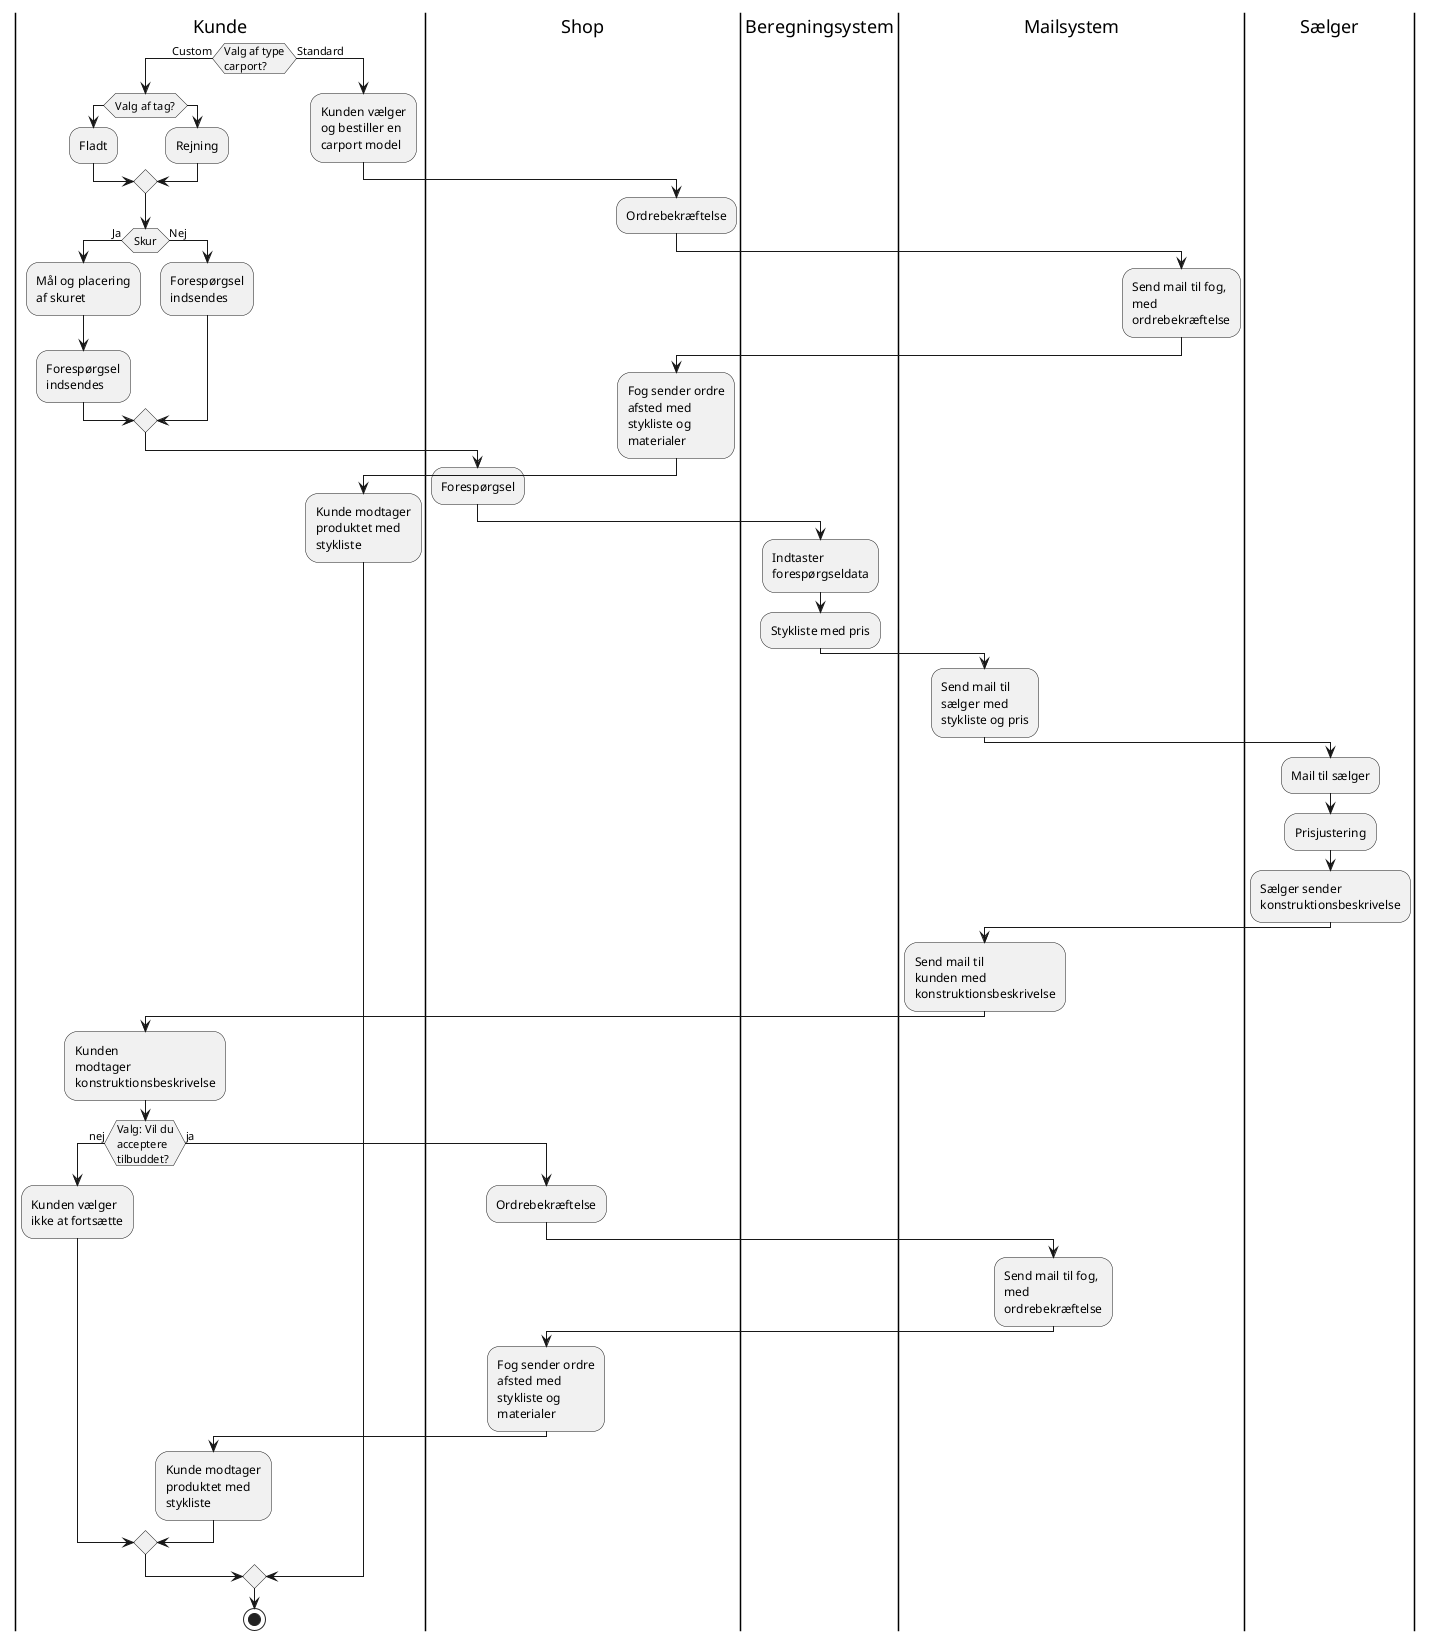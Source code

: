 @startuml

skinparam wrapWidth 100

|Kunde|
if (Valg af type carport?) then (Custom)

  if (Valg af tag?) then
    :Fladt;
  else
    :Rejning;
  endif

  if (Skur) then (Ja)
    :Mål og placering af skuret;
    :Forespørgsel indsendes;
  else (Nej)
    :Forespørgsel indsendes;
  endif

|Shop|
  :Forespørgsel;
  |Beregningsystem|
    :Indtaster forespørgseldata;
    :Stykliste med pris;
|Mailsystem|
  :Send mail til sælger med stykliste og pris   ;
|Sælger|
  :Mail til sælger;

  |Sælger|
  :Prisjustering;
  :Sælger sender konstruktionsbeskrivelse;
|Mailsystem|
  :Send mail til kunden med konstruktionsbeskrivelse;
|Kunde|
  :Kunden modtager konstruktionsbeskrivelse;

  if (Valg: Vil du acceptere tilbuddet?) then (nej)
    :Kunden vælger ikke at fortsætte;
  else (ja)
|Shop|
    :Ordrebekræftelse;
|Sælger|
|Mailsystem|
    :Send mail til fog, med ordrebekræftelse;
|Mailsystem|
|Shop|
    :Fog sender ordre afsted med stykliste og materialer;
|Kunde|
    :Kunde modtager produktet med stykliste;
  endif

else (Standard)
  :Kunden vælger og bestiller en carport model;
|Shop|
  :Ordrebekræftelse;
|Sælger|
|Mailsystem|
  :Send mail til fog, med ordrebekræftelse;
|Mailsystem|
|Shop|
  :Fog sender ordre afsted med stykliste og materialer;
|Kunde|
  :Kunde modtager produktet med stykliste;
endif

|Kunde|
stop
@enduml